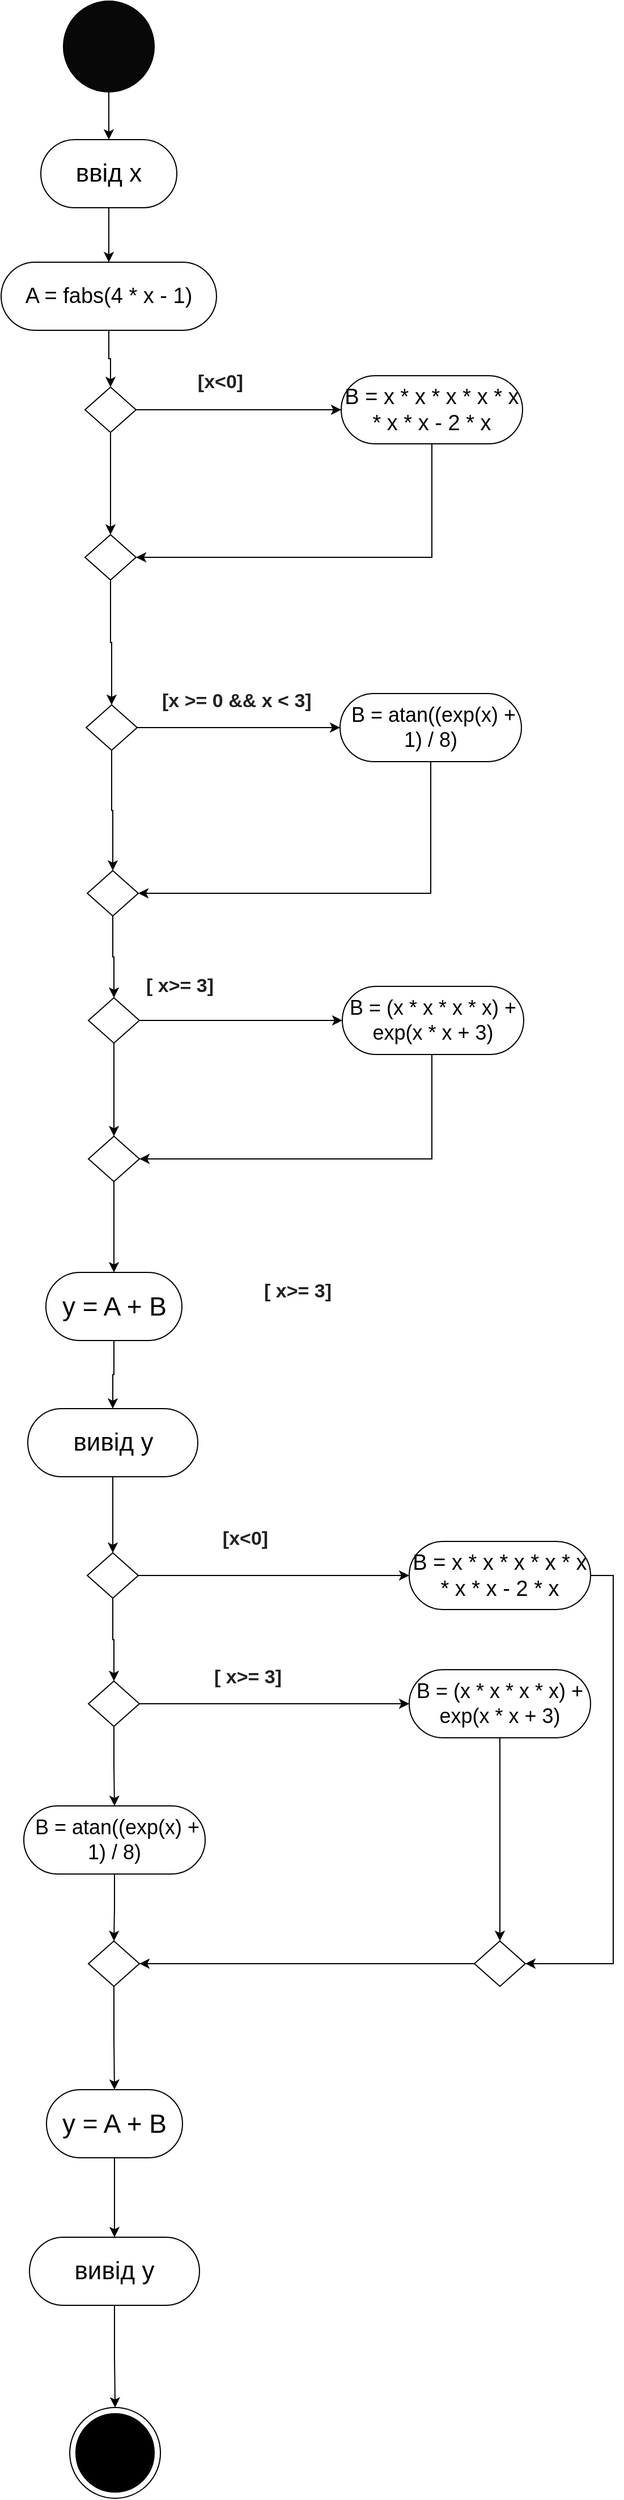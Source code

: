 <mxfile version="24.7.14">
  <diagram name="Сторінка-1" id="z3Py-9YjwIzKQpHe0xzm">
    <mxGraphModel dx="1444" dy="896" grid="1" gridSize="10" guides="1" tooltips="1" connect="1" arrows="1" fold="1" page="1" pageScale="1" pageWidth="690" pageHeight="980" math="0" shadow="0">
      <root>
        <mxCell id="0" />
        <mxCell id="1" parent="0" />
        <mxCell id="0-jJFjLt8N0j9Du-8xyQ-4" style="edgeStyle=orthogonalEdgeStyle;rounded=0;orthogonalLoop=1;jettySize=auto;html=1;exitX=0.5;exitY=1;exitDx=0;exitDy=0;entryX=0.5;entryY=0;entryDx=0;entryDy=0;" edge="1" parent="1" source="0-jJFjLt8N0j9Du-8xyQ-1" target="0-jJFjLt8N0j9Du-8xyQ-2">
          <mxGeometry relative="1" as="geometry" />
        </mxCell>
        <mxCell id="0-jJFjLt8N0j9Du-8xyQ-1" value="" style="ellipse;whiteSpace=wrap;html=1;aspect=fixed;fillColor=#080808;" vertex="1" parent="1">
          <mxGeometry x="305" y="10" width="80" height="80" as="geometry" />
        </mxCell>
        <mxCell id="0-jJFjLt8N0j9Du-8xyQ-5" style="edgeStyle=orthogonalEdgeStyle;rounded=0;orthogonalLoop=1;jettySize=auto;html=1;" edge="1" parent="1" source="0-jJFjLt8N0j9Du-8xyQ-2" target="0-jJFjLt8N0j9Du-8xyQ-3">
          <mxGeometry relative="1" as="geometry" />
        </mxCell>
        <mxCell id="0-jJFjLt8N0j9Du-8xyQ-2" value="&lt;font style=&quot;font-size: 22px;&quot;&gt;ввід x&lt;/font&gt;" style="rounded=1;whiteSpace=wrap;html=1;arcSize=50;" vertex="1" parent="1">
          <mxGeometry x="285" y="132" width="120" height="60" as="geometry" />
        </mxCell>
        <mxCell id="0-jJFjLt8N0j9Du-8xyQ-23" style="edgeStyle=orthogonalEdgeStyle;rounded=0;orthogonalLoop=1;jettySize=auto;html=1;exitX=0.5;exitY=1;exitDx=0;exitDy=0;entryX=0.5;entryY=0;entryDx=0;entryDy=0;fontFamily=Helvetica;fontSize=12;fontColor=default;" edge="1" parent="1" source="0-jJFjLt8N0j9Du-8xyQ-3" target="0-jJFjLt8N0j9Du-8xyQ-7">
          <mxGeometry relative="1" as="geometry" />
        </mxCell>
        <mxCell id="0-jJFjLt8N0j9Du-8xyQ-3" value="&lt;font style=&quot;font-size: 19px;&quot;&gt;A = fabs(4 * x - 1)&lt;/font&gt;" style="rounded=1;whiteSpace=wrap;html=1;arcSize=50;" vertex="1" parent="1">
          <mxGeometry x="250" y="240" width="190" height="60" as="geometry" />
        </mxCell>
        <mxCell id="0-jJFjLt8N0j9Du-8xyQ-25" style="edgeStyle=orthogonalEdgeStyle;rounded=0;orthogonalLoop=1;jettySize=auto;html=1;exitX=0.5;exitY=1;exitDx=0;exitDy=0;entryX=0.5;entryY=0;entryDx=0;entryDy=0;fontFamily=Helvetica;fontSize=12;fontColor=default;" edge="1" parent="1" source="0-jJFjLt8N0j9Du-8xyQ-7" target="0-jJFjLt8N0j9Du-8xyQ-11">
          <mxGeometry relative="1" as="geometry" />
        </mxCell>
        <mxCell id="0-jJFjLt8N0j9Du-8xyQ-32" style="edgeStyle=orthogonalEdgeStyle;rounded=0;orthogonalLoop=1;jettySize=auto;html=1;exitX=1;exitY=0.5;exitDx=0;exitDy=0;fontFamily=Helvetica;fontSize=12;fontColor=default;" edge="1" parent="1" source="0-jJFjLt8N0j9Du-8xyQ-7" target="0-jJFjLt8N0j9Du-8xyQ-20">
          <mxGeometry relative="1" as="geometry" />
        </mxCell>
        <mxCell id="0-jJFjLt8N0j9Du-8xyQ-7" value="" style="rhombus;whiteSpace=wrap;html=1;rounded=1;strokeColor=default;align=center;verticalAlign=middle;arcSize=0;fontFamily=Helvetica;fontSize=12;fontColor=default;fillColor=default;" vertex="1" parent="1">
          <mxGeometry x="324" y="350" width="45" height="40" as="geometry" />
        </mxCell>
        <mxCell id="0-jJFjLt8N0j9Du-8xyQ-28" style="edgeStyle=orthogonalEdgeStyle;rounded=0;orthogonalLoop=1;jettySize=auto;html=1;exitX=0.5;exitY=1;exitDx=0;exitDy=0;entryX=0.5;entryY=0;entryDx=0;entryDy=0;fontFamily=Helvetica;fontSize=12;fontColor=default;" edge="1" parent="1" source="0-jJFjLt8N0j9Du-8xyQ-10" target="0-jJFjLt8N0j9Du-8xyQ-13">
          <mxGeometry relative="1" as="geometry" />
        </mxCell>
        <mxCell id="0-jJFjLt8N0j9Du-8xyQ-34" style="edgeStyle=orthogonalEdgeStyle;rounded=0;orthogonalLoop=1;jettySize=auto;html=1;entryX=0;entryY=0.5;entryDx=0;entryDy=0;fontFamily=Helvetica;fontSize=12;fontColor=default;" edge="1" parent="1" source="0-jJFjLt8N0j9Du-8xyQ-10" target="0-jJFjLt8N0j9Du-8xyQ-21">
          <mxGeometry relative="1" as="geometry" />
        </mxCell>
        <mxCell id="0-jJFjLt8N0j9Du-8xyQ-10" value="" style="rhombus;whiteSpace=wrap;html=1;rounded=1;strokeColor=default;align=center;verticalAlign=middle;arcSize=0;fontFamily=Helvetica;fontSize=12;fontColor=default;fillColor=default;" vertex="1" parent="1">
          <mxGeometry x="325" y="630" width="45" height="40" as="geometry" />
        </mxCell>
        <mxCell id="0-jJFjLt8N0j9Du-8xyQ-26" style="edgeStyle=orthogonalEdgeStyle;rounded=0;orthogonalLoop=1;jettySize=auto;html=1;entryX=0.5;entryY=0;entryDx=0;entryDy=0;fontFamily=Helvetica;fontSize=12;fontColor=default;" edge="1" parent="1" source="0-jJFjLt8N0j9Du-8xyQ-11" target="0-jJFjLt8N0j9Du-8xyQ-10">
          <mxGeometry relative="1" as="geometry" />
        </mxCell>
        <mxCell id="0-jJFjLt8N0j9Du-8xyQ-11" value="" style="rhombus;whiteSpace=wrap;html=1;rounded=1;strokeColor=default;align=center;verticalAlign=middle;arcSize=0;fontFamily=Helvetica;fontSize=12;fontColor=default;fillColor=default;" vertex="1" parent="1">
          <mxGeometry x="324" y="480" width="45" height="40" as="geometry" />
        </mxCell>
        <mxCell id="0-jJFjLt8N0j9Du-8xyQ-31" style="edgeStyle=orthogonalEdgeStyle;rounded=0;orthogonalLoop=1;jettySize=auto;html=1;entryX=0.5;entryY=0;entryDx=0;entryDy=0;fontFamily=Helvetica;fontSize=12;fontColor=default;" edge="1" parent="1" source="0-jJFjLt8N0j9Du-8xyQ-12" target="0-jJFjLt8N0j9Du-8xyQ-14">
          <mxGeometry relative="1" as="geometry" />
        </mxCell>
        <mxCell id="0-jJFjLt8N0j9Du-8xyQ-36" style="edgeStyle=orthogonalEdgeStyle;rounded=0;orthogonalLoop=1;jettySize=auto;html=1;exitX=1;exitY=0.5;exitDx=0;exitDy=0;fontFamily=Helvetica;fontSize=12;fontColor=default;" edge="1" parent="1" source="0-jJFjLt8N0j9Du-8xyQ-12" target="0-jJFjLt8N0j9Du-8xyQ-22">
          <mxGeometry relative="1" as="geometry" />
        </mxCell>
        <mxCell id="0-jJFjLt8N0j9Du-8xyQ-12" value="" style="rhombus;whiteSpace=wrap;html=1;rounded=1;strokeColor=default;align=center;verticalAlign=middle;arcSize=0;fontFamily=Helvetica;fontSize=12;fontColor=default;fillColor=default;" vertex="1" parent="1">
          <mxGeometry x="327" y="888" width="45" height="40" as="geometry" />
        </mxCell>
        <mxCell id="0-jJFjLt8N0j9Du-8xyQ-29" style="edgeStyle=orthogonalEdgeStyle;rounded=0;orthogonalLoop=1;jettySize=auto;html=1;exitX=0.5;exitY=1;exitDx=0;exitDy=0;entryX=0.5;entryY=0;entryDx=0;entryDy=0;fontFamily=Helvetica;fontSize=12;fontColor=default;" edge="1" parent="1" source="0-jJFjLt8N0j9Du-8xyQ-13" target="0-jJFjLt8N0j9Du-8xyQ-12">
          <mxGeometry relative="1" as="geometry" />
        </mxCell>
        <mxCell id="0-jJFjLt8N0j9Du-8xyQ-13" value="" style="rhombus;whiteSpace=wrap;html=1;rounded=1;strokeColor=default;align=center;verticalAlign=middle;arcSize=0;fontFamily=Helvetica;fontSize=12;fontColor=default;fillColor=default;" vertex="1" parent="1">
          <mxGeometry x="326" y="776" width="45" height="40" as="geometry" />
        </mxCell>
        <mxCell id="0-jJFjLt8N0j9Du-8xyQ-39" style="edgeStyle=orthogonalEdgeStyle;rounded=0;orthogonalLoop=1;jettySize=auto;html=1;exitX=0.5;exitY=1;exitDx=0;exitDy=0;entryX=0.5;entryY=0;entryDx=0;entryDy=0;fontFamily=Helvetica;fontSize=12;fontColor=default;" edge="1" parent="1" source="0-jJFjLt8N0j9Du-8xyQ-14" target="0-jJFjLt8N0j9Du-8xyQ-38">
          <mxGeometry relative="1" as="geometry" />
        </mxCell>
        <mxCell id="0-jJFjLt8N0j9Du-8xyQ-14" value="" style="rhombus;whiteSpace=wrap;html=1;rounded=1;strokeColor=default;align=center;verticalAlign=middle;arcSize=0;fontFamily=Helvetica;fontSize=12;fontColor=default;fillColor=default;" vertex="1" parent="1">
          <mxGeometry x="327" y="1010" width="45" height="40" as="geometry" />
        </mxCell>
        <mxCell id="0-jJFjLt8N0j9Du-8xyQ-33" style="edgeStyle=orthogonalEdgeStyle;rounded=0;orthogonalLoop=1;jettySize=auto;html=1;entryX=1;entryY=0.5;entryDx=0;entryDy=0;fontFamily=Helvetica;fontSize=12;fontColor=default;" edge="1" parent="1" source="0-jJFjLt8N0j9Du-8xyQ-20" target="0-jJFjLt8N0j9Du-8xyQ-11">
          <mxGeometry relative="1" as="geometry">
            <Array as="points">
              <mxPoint x="630" y="500" />
            </Array>
          </mxGeometry>
        </mxCell>
        <mxCell id="0-jJFjLt8N0j9Du-8xyQ-20" value="&lt;font style=&quot;font-size: 19px;&quot;&gt;B = x * x * x * x * x * x * x - 2 * x&lt;/font&gt;" style="rounded=1;whiteSpace=wrap;html=1;strokeColor=default;align=center;verticalAlign=middle;arcSize=50;fontFamily=Helvetica;fontSize=12;fontColor=default;fillColor=default;" vertex="1" parent="1">
          <mxGeometry x="550" y="340" width="160" height="60" as="geometry" />
        </mxCell>
        <mxCell id="0-jJFjLt8N0j9Du-8xyQ-35" style="edgeStyle=orthogonalEdgeStyle;rounded=0;orthogonalLoop=1;jettySize=auto;html=1;entryX=1;entryY=0.5;entryDx=0;entryDy=0;fontFamily=Helvetica;fontSize=12;fontColor=default;" edge="1" parent="1" source="0-jJFjLt8N0j9Du-8xyQ-21" target="0-jJFjLt8N0j9Du-8xyQ-13">
          <mxGeometry relative="1" as="geometry">
            <Array as="points">
              <mxPoint x="629" y="796" />
            </Array>
          </mxGeometry>
        </mxCell>
        <mxCell id="0-jJFjLt8N0j9Du-8xyQ-21" value="&lt;font style=&quot;font-size: 18px;&quot;&gt;&amp;nbsp;B = atan((exp(x) + 1) / 8)&lt;/font&gt;" style="rounded=1;whiteSpace=wrap;html=1;strokeColor=default;align=center;verticalAlign=middle;arcSize=50;fontFamily=Helvetica;fontSize=12;fontColor=default;fillColor=default;" vertex="1" parent="1">
          <mxGeometry x="549" y="620" width="160" height="60" as="geometry" />
        </mxCell>
        <mxCell id="0-jJFjLt8N0j9Du-8xyQ-37" style="edgeStyle=orthogonalEdgeStyle;rounded=0;orthogonalLoop=1;jettySize=auto;html=1;entryX=1;entryY=0.5;entryDx=0;entryDy=0;fontFamily=Helvetica;fontSize=12;fontColor=default;" edge="1" parent="1" source="0-jJFjLt8N0j9Du-8xyQ-22" target="0-jJFjLt8N0j9Du-8xyQ-14">
          <mxGeometry relative="1" as="geometry">
            <Array as="points">
              <mxPoint x="630" y="1030" />
            </Array>
          </mxGeometry>
        </mxCell>
        <mxCell id="0-jJFjLt8N0j9Du-8xyQ-22" value="&lt;font style=&quot;font-size: 18px;&quot;&gt;B = (x * x * x * x) + exp(x * x + 3)&lt;/font&gt;" style="rounded=1;whiteSpace=wrap;html=1;strokeColor=default;align=center;verticalAlign=middle;arcSize=50;fontFamily=Helvetica;fontSize=12;fontColor=default;fillColor=default;" vertex="1" parent="1">
          <mxGeometry x="551" y="878" width="160" height="60" as="geometry" />
        </mxCell>
        <mxCell id="0-jJFjLt8N0j9Du-8xyQ-41" style="edgeStyle=orthogonalEdgeStyle;rounded=0;orthogonalLoop=1;jettySize=auto;html=1;exitX=0.5;exitY=1;exitDx=0;exitDy=0;entryX=0.5;entryY=0;entryDx=0;entryDy=0;fontFamily=Helvetica;fontSize=12;fontColor=default;" edge="1" parent="1" source="0-jJFjLt8N0j9Du-8xyQ-38" target="0-jJFjLt8N0j9Du-8xyQ-40">
          <mxGeometry relative="1" as="geometry" />
        </mxCell>
        <mxCell id="0-jJFjLt8N0j9Du-8xyQ-38" value="&lt;font style=&quot;font-size: 23px;&quot;&gt;y = A + B&lt;/font&gt;" style="rounded=1;whiteSpace=wrap;html=1;strokeColor=default;align=center;verticalAlign=middle;arcSize=50;fontFamily=Helvetica;fontSize=12;fontColor=default;fillColor=default;" vertex="1" parent="1">
          <mxGeometry x="289.5" y="1130" width="120" height="60" as="geometry" />
        </mxCell>
        <mxCell id="0-jJFjLt8N0j9Du-8xyQ-44" style="edgeStyle=orthogonalEdgeStyle;rounded=0;orthogonalLoop=1;jettySize=auto;html=1;entryX=0.5;entryY=0;entryDx=0;entryDy=0;fontFamily=Helvetica;fontSize=12;fontColor=default;" edge="1" parent="1" source="0-jJFjLt8N0j9Du-8xyQ-40" target="0-jJFjLt8N0j9Du-8xyQ-42">
          <mxGeometry relative="1" as="geometry" />
        </mxCell>
        <mxCell id="0-jJFjLt8N0j9Du-8xyQ-40" value="&lt;span style=&quot;font-size: 22px;&quot;&gt;вивід y&lt;/span&gt;" style="rounded=1;whiteSpace=wrap;html=1;arcSize=50;" vertex="1" parent="1">
          <mxGeometry x="273.5" y="1250" width="150" height="60" as="geometry" />
        </mxCell>
        <mxCell id="0-jJFjLt8N0j9Du-8xyQ-45" style="edgeStyle=orthogonalEdgeStyle;rounded=0;orthogonalLoop=1;jettySize=auto;html=1;entryX=0.5;entryY=0;entryDx=0;entryDy=0;fontFamily=Helvetica;fontSize=12;fontColor=default;" edge="1" parent="1" source="0-jJFjLt8N0j9Du-8xyQ-42" target="0-jJFjLt8N0j9Du-8xyQ-43">
          <mxGeometry relative="1" as="geometry" />
        </mxCell>
        <mxCell id="0-jJFjLt8N0j9Du-8xyQ-60" style="edgeStyle=orthogonalEdgeStyle;rounded=0;orthogonalLoop=1;jettySize=auto;html=1;fontFamily=Helvetica;fontSize=12;fontColor=default;" edge="1" parent="1" source="0-jJFjLt8N0j9Du-8xyQ-42" target="0-jJFjLt8N0j9Du-8xyQ-58">
          <mxGeometry relative="1" as="geometry" />
        </mxCell>
        <mxCell id="0-jJFjLt8N0j9Du-8xyQ-42" value="" style="rhombus;whiteSpace=wrap;html=1;rounded=1;strokeColor=default;align=center;verticalAlign=middle;arcSize=0;fontFamily=Helvetica;fontSize=12;fontColor=default;fillColor=default;" vertex="1" parent="1">
          <mxGeometry x="326" y="1377" width="45" height="40" as="geometry" />
        </mxCell>
        <mxCell id="0-jJFjLt8N0j9Du-8xyQ-47" style="edgeStyle=orthogonalEdgeStyle;rounded=0;orthogonalLoop=1;jettySize=auto;html=1;entryX=0.5;entryY=0;entryDx=0;entryDy=0;fontFamily=Helvetica;fontSize=12;fontColor=default;" edge="1" parent="1" source="0-jJFjLt8N0j9Du-8xyQ-43" target="0-jJFjLt8N0j9Du-8xyQ-46">
          <mxGeometry relative="1" as="geometry" />
        </mxCell>
        <mxCell id="0-jJFjLt8N0j9Du-8xyQ-61" style="edgeStyle=orthogonalEdgeStyle;rounded=0;orthogonalLoop=1;jettySize=auto;html=1;entryX=0;entryY=0.5;entryDx=0;entryDy=0;fontFamily=Helvetica;fontSize=12;fontColor=default;" edge="1" parent="1" source="0-jJFjLt8N0j9Du-8xyQ-43" target="0-jJFjLt8N0j9Du-8xyQ-59">
          <mxGeometry relative="1" as="geometry" />
        </mxCell>
        <mxCell id="0-jJFjLt8N0j9Du-8xyQ-43" value="" style="rhombus;whiteSpace=wrap;html=1;rounded=1;strokeColor=default;align=center;verticalAlign=middle;arcSize=0;fontFamily=Helvetica;fontSize=12;fontColor=default;fillColor=default;" vertex="1" parent="1">
          <mxGeometry x="327" y="1490" width="45" height="40" as="geometry" />
        </mxCell>
        <mxCell id="0-jJFjLt8N0j9Du-8xyQ-51" style="edgeStyle=orthogonalEdgeStyle;rounded=0;orthogonalLoop=1;jettySize=auto;html=1;entryX=0.5;entryY=0;entryDx=0;entryDy=0;fontFamily=Helvetica;fontSize=12;fontColor=default;" edge="1" parent="1" source="0-jJFjLt8N0j9Du-8xyQ-46" target="0-jJFjLt8N0j9Du-8xyQ-48">
          <mxGeometry relative="1" as="geometry" />
        </mxCell>
        <mxCell id="0-jJFjLt8N0j9Du-8xyQ-46" value="&lt;font style=&quot;font-size: 18px;&quot;&gt;&amp;nbsp;B = atan((exp(x) + 1) / 8)&lt;/font&gt;" style="rounded=1;whiteSpace=wrap;html=1;strokeColor=default;align=center;verticalAlign=middle;arcSize=50;fontFamily=Helvetica;fontSize=12;fontColor=default;fillColor=default;" vertex="1" parent="1">
          <mxGeometry x="270" y="1600" width="160" height="60" as="geometry" />
        </mxCell>
        <mxCell id="0-jJFjLt8N0j9Du-8xyQ-52" style="edgeStyle=orthogonalEdgeStyle;rounded=0;orthogonalLoop=1;jettySize=auto;html=1;entryX=0.5;entryY=0;entryDx=0;entryDy=0;fontFamily=Helvetica;fontSize=12;fontColor=default;" edge="1" parent="1" source="0-jJFjLt8N0j9Du-8xyQ-48" target="0-jJFjLt8N0j9Du-8xyQ-50">
          <mxGeometry relative="1" as="geometry" />
        </mxCell>
        <mxCell id="0-jJFjLt8N0j9Du-8xyQ-48" value="" style="rhombus;whiteSpace=wrap;html=1;rounded=1;strokeColor=default;align=center;verticalAlign=middle;arcSize=0;fontFamily=Helvetica;fontSize=12;fontColor=default;fillColor=default;" vertex="1" parent="1">
          <mxGeometry x="327" y="1719" width="45" height="40" as="geometry" />
        </mxCell>
        <mxCell id="0-jJFjLt8N0j9Du-8xyQ-64" style="edgeStyle=orthogonalEdgeStyle;rounded=0;orthogonalLoop=1;jettySize=auto;html=1;entryX=1;entryY=0.5;entryDx=0;entryDy=0;fontFamily=Helvetica;fontSize=12;fontColor=default;" edge="1" parent="1" source="0-jJFjLt8N0j9Du-8xyQ-49" target="0-jJFjLt8N0j9Du-8xyQ-48">
          <mxGeometry relative="1" as="geometry" />
        </mxCell>
        <mxCell id="0-jJFjLt8N0j9Du-8xyQ-49" value="" style="rhombus;whiteSpace=wrap;html=1;rounded=1;strokeColor=default;align=center;verticalAlign=middle;arcSize=0;fontFamily=Helvetica;fontSize=12;fontColor=default;fillColor=default;" vertex="1" parent="1">
          <mxGeometry x="667.5" y="1719" width="45" height="40" as="geometry" />
        </mxCell>
        <mxCell id="0-jJFjLt8N0j9Du-8xyQ-54" style="edgeStyle=orthogonalEdgeStyle;rounded=0;orthogonalLoop=1;jettySize=auto;html=1;entryX=0.5;entryY=0;entryDx=0;entryDy=0;fontFamily=Helvetica;fontSize=12;fontColor=default;" edge="1" parent="1" source="0-jJFjLt8N0j9Du-8xyQ-50" target="0-jJFjLt8N0j9Du-8xyQ-53">
          <mxGeometry relative="1" as="geometry" />
        </mxCell>
        <mxCell id="0-jJFjLt8N0j9Du-8xyQ-50" value="&lt;font style=&quot;font-size: 23px;&quot;&gt;y = A + B&lt;/font&gt;" style="rounded=1;whiteSpace=wrap;html=1;strokeColor=default;align=center;verticalAlign=middle;arcSize=50;fontFamily=Helvetica;fontSize=12;fontColor=default;fillColor=default;" vertex="1" parent="1">
          <mxGeometry x="290" y="1850" width="120" height="60" as="geometry" />
        </mxCell>
        <mxCell id="0-jJFjLt8N0j9Du-8xyQ-55" style="edgeStyle=orthogonalEdgeStyle;rounded=0;orthogonalLoop=1;jettySize=auto;html=1;exitX=0.5;exitY=1;exitDx=0;exitDy=0;fontFamily=Helvetica;fontSize=12;fontColor=default;" edge="1" parent="1" source="0-jJFjLt8N0j9Du-8xyQ-53" target="0-jJFjLt8N0j9Du-8xyQ-56">
          <mxGeometry relative="1" as="geometry">
            <mxPoint x="350.545" y="2120" as="targetPoint" />
          </mxGeometry>
        </mxCell>
        <mxCell id="0-jJFjLt8N0j9Du-8xyQ-53" value="&lt;span style=&quot;font-size: 22px;&quot;&gt;вивід y&lt;/span&gt;" style="rounded=1;whiteSpace=wrap;html=1;arcSize=50;" vertex="1" parent="1">
          <mxGeometry x="275" y="1980" width="150" height="60" as="geometry" />
        </mxCell>
        <mxCell id="0-jJFjLt8N0j9Du-8xyQ-56" value="" style="ellipse;whiteSpace=wrap;html=1;aspect=fixed;rounded=1;strokeColor=default;align=center;verticalAlign=middle;arcSize=50;fontFamily=Helvetica;fontSize=12;fontColor=default;fillColor=default;" vertex="1" parent="1">
          <mxGeometry x="310.545" y="2130" width="80" height="80" as="geometry" />
        </mxCell>
        <mxCell id="0-jJFjLt8N0j9Du-8xyQ-57" value="" style="ellipse;whiteSpace=wrap;html=1;aspect=fixed;rounded=1;strokeColor=default;align=center;verticalAlign=middle;arcSize=50;fontFamily=Helvetica;fontSize=12;fontColor=default;fillColor=#000000;strokeWidth=20;" vertex="1" parent="1">
          <mxGeometry x="325.5" y="2145" width="50" height="50" as="geometry" />
        </mxCell>
        <mxCell id="0-jJFjLt8N0j9Du-8xyQ-63" style="edgeStyle=orthogonalEdgeStyle;rounded=0;orthogonalLoop=1;jettySize=auto;html=1;entryX=1;entryY=0.5;entryDx=0;entryDy=0;fontFamily=Helvetica;fontSize=12;fontColor=default;" edge="1" parent="1" source="0-jJFjLt8N0j9Du-8xyQ-58" target="0-jJFjLt8N0j9Du-8xyQ-49">
          <mxGeometry relative="1" as="geometry">
            <Array as="points">
              <mxPoint x="790" y="1397" />
              <mxPoint x="790" y="1739" />
            </Array>
          </mxGeometry>
        </mxCell>
        <mxCell id="0-jJFjLt8N0j9Du-8xyQ-58" value="&lt;font style=&quot;font-size: 19px;&quot;&gt;B = x * x * x * x * x * x * x - 2 * x&lt;/font&gt;" style="rounded=1;whiteSpace=wrap;html=1;strokeColor=default;align=center;verticalAlign=middle;arcSize=50;fontFamily=Helvetica;fontSize=12;fontColor=default;fillColor=default;" vertex="1" parent="1">
          <mxGeometry x="610" y="1367" width="160" height="60" as="geometry" />
        </mxCell>
        <mxCell id="0-jJFjLt8N0j9Du-8xyQ-62" style="edgeStyle=orthogonalEdgeStyle;rounded=0;orthogonalLoop=1;jettySize=auto;html=1;entryX=0.5;entryY=0;entryDx=0;entryDy=0;fontFamily=Helvetica;fontSize=12;fontColor=default;" edge="1" parent="1" source="0-jJFjLt8N0j9Du-8xyQ-59" target="0-jJFjLt8N0j9Du-8xyQ-49">
          <mxGeometry relative="1" as="geometry" />
        </mxCell>
        <mxCell id="0-jJFjLt8N0j9Du-8xyQ-59" value="&lt;font style=&quot;font-size: 18px;&quot;&gt;B = (x * x * x * x) + exp(x * x + 3)&lt;/font&gt;" style="rounded=1;whiteSpace=wrap;html=1;strokeColor=default;align=center;verticalAlign=middle;arcSize=50;fontFamily=Helvetica;fontSize=12;fontColor=default;fillColor=default;" vertex="1" parent="1">
          <mxGeometry x="610" y="1480" width="160" height="60" as="geometry" />
        </mxCell>
        <mxCell id="0-jJFjLt8N0j9Du-8xyQ-67" value="&lt;span style=&quot;text-align: left; text-wrap: wrap; background-color: rgb(255, 255, 255); color: rgb(32, 33, 34); font-family: sans-serif;&quot;&gt;&lt;b&gt;[&lt;/b&gt;&lt;/span&gt;&lt;font style=&quot;text-align: left; background-color: rgb(255, 255, 255);&quot; color=&quot;#202122&quot; face=&quot;sans-serif&quot;&gt;&lt;span style=&quot;text-wrap: wrap;&quot;&gt;&lt;b&gt;x&amp;lt;0&lt;/b&gt;&lt;/span&gt;&lt;/font&gt;&lt;span style=&quot;text-align: left; text-wrap: wrap; background-color: rgb(255, 255, 255); color: rgb(32, 33, 34); font-family: sans-serif;&quot;&gt;&lt;b&gt;]&lt;/b&gt;&lt;/span&gt;" style="text;html=1;align=center;verticalAlign=middle;resizable=0;points=[];autosize=1;strokeColor=none;fillColor=none;fontFamily=Helvetica;fontSize=17;fontColor=default;" vertex="1" parent="1">
          <mxGeometry x="413" y="331" width="60" height="30" as="geometry" />
        </mxCell>
        <mxCell id="0-jJFjLt8N0j9Du-8xyQ-74" value="&lt;span style=&quot;font-size: 17px; background-color: rgb(255, 255, 255); color: rgb(32, 33, 34); font-family: sans-serif;&quot;&gt;&lt;b&gt;[x &amp;gt;= 0 &amp;amp;&amp;amp; x &amp;lt; 3&lt;/b&gt;&lt;/span&gt;&lt;span style=&quot;font-size: 17px; background-color: rgb(255, 255, 255); color: rgb(32, 33, 34); font-family: sans-serif;&quot;&gt;&lt;b&gt;]&lt;/b&gt;&lt;/span&gt;" style="text;whiteSpace=wrap;html=1;fontFamily=Helvetica;fontSize=12;fontColor=default;" vertex="1" parent="1">
          <mxGeometry x="390" y="610" width="150" height="30" as="geometry" />
        </mxCell>
        <mxCell id="0-jJFjLt8N0j9Du-8xyQ-75" value="&lt;span style=&quot;font-size: 17px; background-color: rgb(255, 255, 255); color: rgb(32, 33, 34); font-family: sans-serif;&quot;&gt;&lt;b&gt;[&lt;/b&gt;&lt;/span&gt;&lt;span style=&quot;background-color: rgb(255, 255, 255);&quot;&gt;&lt;font face=&quot;sans-serif&quot; color=&quot;#202122&quot;&gt;&lt;span style=&quot;font-size: 17px;&quot;&gt;&lt;b&gt;&amp;nbsp;x&amp;gt;= 3&lt;/b&gt;&lt;/span&gt;&lt;/font&gt;&lt;b style=&quot;color: rgb(32, 33, 34); font-family: sans-serif; font-size: 17px;&quot;&gt;]&lt;/b&gt;&lt;/span&gt;" style="text;whiteSpace=wrap;html=1;fontFamily=Helvetica;fontSize=12;fontColor=default;" vertex="1" parent="1">
          <mxGeometry x="375.5" y="861" width="150" height="30" as="geometry" />
        </mxCell>
        <mxCell id="0-jJFjLt8N0j9Du-8xyQ-76" value="&lt;span style=&quot;text-align: left; text-wrap: wrap; background-color: rgb(255, 255, 255); color: rgb(32, 33, 34); font-family: sans-serif;&quot;&gt;&lt;b&gt;[&lt;/b&gt;&lt;/span&gt;&lt;font style=&quot;text-align: left; background-color: rgb(255, 255, 255);&quot; color=&quot;#202122&quot; face=&quot;sans-serif&quot;&gt;&lt;span style=&quot;text-wrap: wrap;&quot;&gt;&lt;b&gt;x&amp;lt;0&lt;/b&gt;&lt;/span&gt;&lt;/font&gt;&lt;span style=&quot;text-align: left; text-wrap: wrap; background-color: rgb(255, 255, 255); color: rgb(32, 33, 34); font-family: sans-serif;&quot;&gt;&lt;b&gt;]&lt;/b&gt;&lt;/span&gt;" style="text;html=1;align=center;verticalAlign=middle;resizable=0;points=[];autosize=1;strokeColor=none;fillColor=none;fontFamily=Helvetica;fontSize=17;fontColor=default;" vertex="1" parent="1">
          <mxGeometry x="435" y="1350" width="60" height="30" as="geometry" />
        </mxCell>
        <mxCell id="0-jJFjLt8N0j9Du-8xyQ-77" value="&lt;span style=&quot;forced-color-adjust: none; font-style: normal; font-variant-ligatures: normal; font-variant-caps: normal; font-weight: 400; letter-spacing: normal; orphans: 2; text-align: left; text-indent: 0px; text-transform: none; widows: 2; word-spacing: 0px; -webkit-text-stroke-width: 0px; white-space: normal; text-decoration-thickness: initial; text-decoration-style: initial; text-decoration-color: initial; font-size: 17px; background-color: rgb(255, 255, 255); color: rgb(32, 33, 34); font-family: sans-serif;&quot;&gt;&lt;b style=&quot;forced-color-adjust: none;&quot;&gt;[&lt;/b&gt;&lt;/span&gt;&lt;span style=&quot;forced-color-adjust: none; color: rgb(0, 0, 0); font-family: Helvetica; font-size: 12px; font-style: normal; font-variant-ligatures: normal; font-variant-caps: normal; font-weight: 400; letter-spacing: normal; orphans: 2; text-align: left; text-indent: 0px; text-transform: none; widows: 2; word-spacing: 0px; -webkit-text-stroke-width: 0px; white-space: normal; text-decoration-thickness: initial; text-decoration-style: initial; text-decoration-color: initial; background-color: rgb(255, 255, 255);&quot;&gt;&lt;font color=&quot;#202122&quot; face=&quot;sans-serif&quot; style=&quot;forced-color-adjust: none;&quot;&gt;&lt;span style=&quot;forced-color-adjust: none; font-size: 17px;&quot;&gt;&lt;b style=&quot;forced-color-adjust: none;&quot;&gt;&amp;nbsp;x&amp;gt;= 3&lt;/b&gt;&lt;/span&gt;&lt;/font&gt;&lt;b style=&quot;forced-color-adjust: none; color: rgb(32, 33, 34); font-family: sans-serif; font-size: 17px;&quot;&gt;]&lt;/b&gt;&lt;/span&gt;" style="text;whiteSpace=wrap;html=1;fontFamily=Helvetica;fontSize=12;fontColor=default;" vertex="1" parent="1">
          <mxGeometry x="480" y="1130" width="90" height="40" as="geometry" />
        </mxCell>
        <mxCell id="0-jJFjLt8N0j9Du-8xyQ-82" value="&lt;span style=&quot;forced-color-adjust: none; font-style: normal; font-variant-ligatures: normal; font-variant-caps: normal; font-weight: 400; letter-spacing: normal; orphans: 2; text-align: left; text-indent: 0px; text-transform: none; widows: 2; word-spacing: 0px; -webkit-text-stroke-width: 0px; white-space: normal; text-decoration-thickness: initial; text-decoration-style: initial; text-decoration-color: initial; font-size: 17px; background-color: rgb(255, 255, 255); color: rgb(32, 33, 34); font-family: sans-serif;&quot;&gt;&lt;b style=&quot;forced-color-adjust: none;&quot;&gt;[&lt;/b&gt;&lt;/span&gt;&lt;span style=&quot;forced-color-adjust: none; color: rgb(0, 0, 0); font-family: Helvetica; font-size: 12px; font-style: normal; font-variant-ligatures: normal; font-variant-caps: normal; font-weight: 400; letter-spacing: normal; orphans: 2; text-align: left; text-indent: 0px; text-transform: none; widows: 2; word-spacing: 0px; -webkit-text-stroke-width: 0px; white-space: normal; text-decoration-thickness: initial; text-decoration-style: initial; text-decoration-color: initial; background-color: rgb(255, 255, 255);&quot;&gt;&lt;font color=&quot;#202122&quot; face=&quot;sans-serif&quot; style=&quot;forced-color-adjust: none;&quot;&gt;&lt;span style=&quot;forced-color-adjust: none; font-size: 17px;&quot;&gt;&lt;b style=&quot;forced-color-adjust: none;&quot;&gt;&amp;nbsp;x&amp;gt;= 3&lt;/b&gt;&lt;/span&gt;&lt;/font&gt;&lt;b style=&quot;forced-color-adjust: none; color: rgb(32, 33, 34); font-family: sans-serif; font-size: 17px;&quot;&gt;]&lt;/b&gt;&lt;/span&gt;" style="text;whiteSpace=wrap;html=1;fontFamily=Helvetica;fontSize=12;fontColor=default;" vertex="1" parent="1">
          <mxGeometry x="435.5" y="1470" width="90" height="40" as="geometry" />
        </mxCell>
      </root>
    </mxGraphModel>
  </diagram>
</mxfile>
